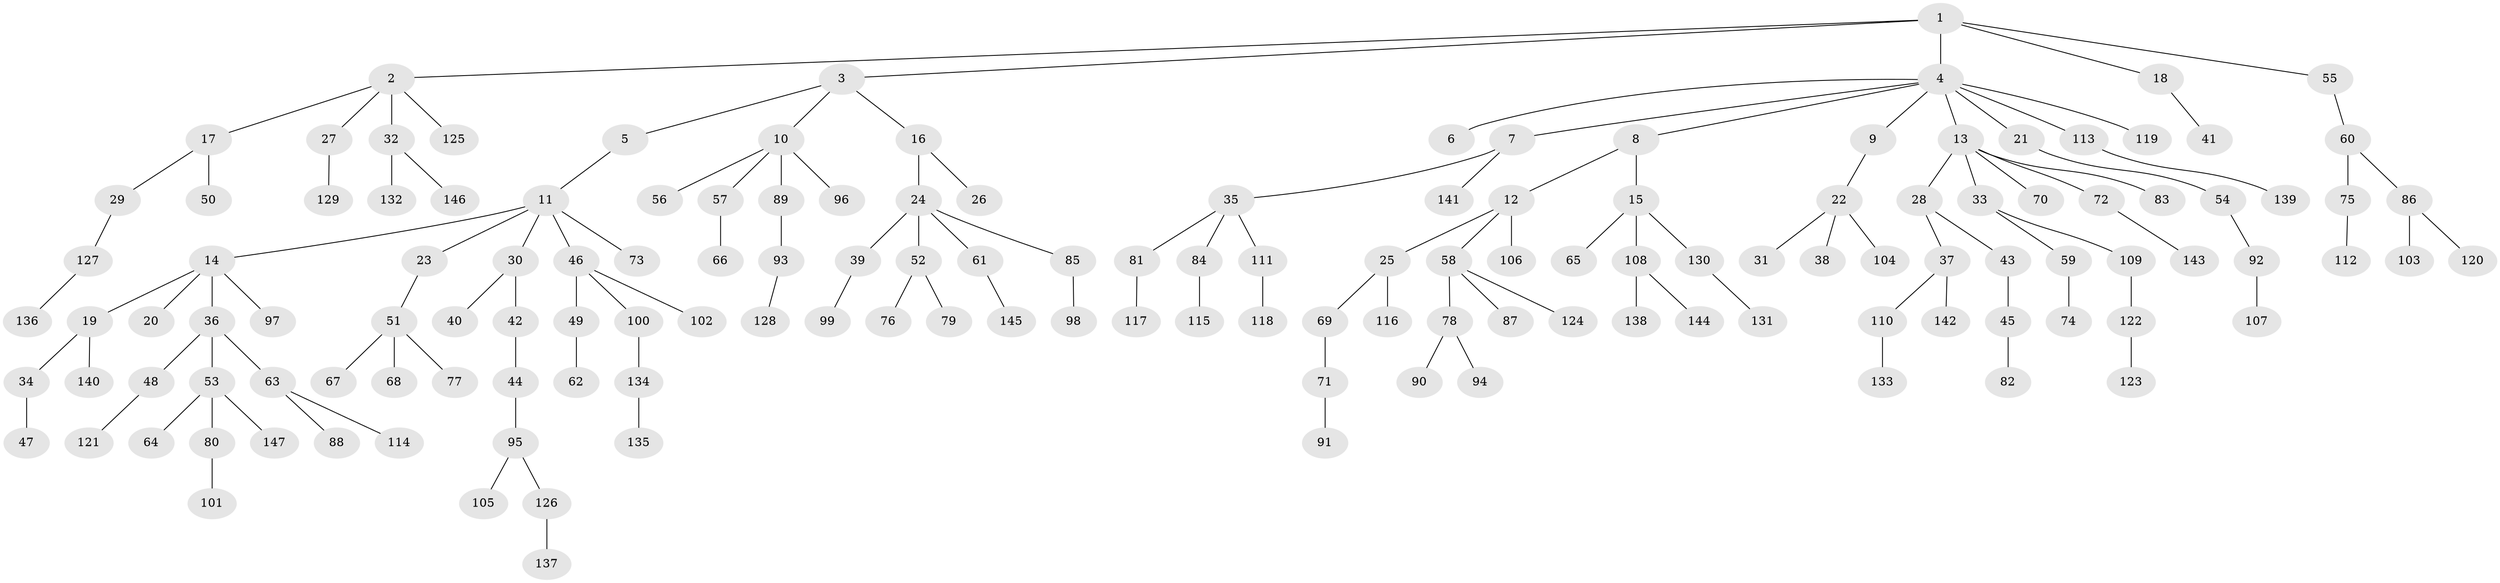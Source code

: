 // coarse degree distribution, {7: 0.0297029702970297, 5: 0.039603960396039604, 10: 0.009900990099009901, 2: 0.22772277227722773, 1: 0.5643564356435643, 4: 0.039603960396039604, 6: 0.009900990099009901, 3: 0.07920792079207921}
// Generated by graph-tools (version 1.1) at 2025/42/03/06/25 10:42:05]
// undirected, 147 vertices, 146 edges
graph export_dot {
graph [start="1"]
  node [color=gray90,style=filled];
  1;
  2;
  3;
  4;
  5;
  6;
  7;
  8;
  9;
  10;
  11;
  12;
  13;
  14;
  15;
  16;
  17;
  18;
  19;
  20;
  21;
  22;
  23;
  24;
  25;
  26;
  27;
  28;
  29;
  30;
  31;
  32;
  33;
  34;
  35;
  36;
  37;
  38;
  39;
  40;
  41;
  42;
  43;
  44;
  45;
  46;
  47;
  48;
  49;
  50;
  51;
  52;
  53;
  54;
  55;
  56;
  57;
  58;
  59;
  60;
  61;
  62;
  63;
  64;
  65;
  66;
  67;
  68;
  69;
  70;
  71;
  72;
  73;
  74;
  75;
  76;
  77;
  78;
  79;
  80;
  81;
  82;
  83;
  84;
  85;
  86;
  87;
  88;
  89;
  90;
  91;
  92;
  93;
  94;
  95;
  96;
  97;
  98;
  99;
  100;
  101;
  102;
  103;
  104;
  105;
  106;
  107;
  108;
  109;
  110;
  111;
  112;
  113;
  114;
  115;
  116;
  117;
  118;
  119;
  120;
  121;
  122;
  123;
  124;
  125;
  126;
  127;
  128;
  129;
  130;
  131;
  132;
  133;
  134;
  135;
  136;
  137;
  138;
  139;
  140;
  141;
  142;
  143;
  144;
  145;
  146;
  147;
  1 -- 2;
  1 -- 3;
  1 -- 4;
  1 -- 18;
  1 -- 55;
  2 -- 17;
  2 -- 27;
  2 -- 32;
  2 -- 125;
  3 -- 5;
  3 -- 10;
  3 -- 16;
  4 -- 6;
  4 -- 7;
  4 -- 8;
  4 -- 9;
  4 -- 13;
  4 -- 21;
  4 -- 113;
  4 -- 119;
  5 -- 11;
  7 -- 35;
  7 -- 141;
  8 -- 12;
  8 -- 15;
  9 -- 22;
  10 -- 56;
  10 -- 57;
  10 -- 89;
  10 -- 96;
  11 -- 14;
  11 -- 23;
  11 -- 30;
  11 -- 46;
  11 -- 73;
  12 -- 25;
  12 -- 58;
  12 -- 106;
  13 -- 28;
  13 -- 33;
  13 -- 70;
  13 -- 72;
  13 -- 83;
  14 -- 19;
  14 -- 20;
  14 -- 36;
  14 -- 97;
  15 -- 65;
  15 -- 108;
  15 -- 130;
  16 -- 24;
  16 -- 26;
  17 -- 29;
  17 -- 50;
  18 -- 41;
  19 -- 34;
  19 -- 140;
  21 -- 54;
  22 -- 31;
  22 -- 38;
  22 -- 104;
  23 -- 51;
  24 -- 39;
  24 -- 52;
  24 -- 61;
  24 -- 85;
  25 -- 69;
  25 -- 116;
  27 -- 129;
  28 -- 37;
  28 -- 43;
  29 -- 127;
  30 -- 40;
  30 -- 42;
  32 -- 132;
  32 -- 146;
  33 -- 59;
  33 -- 109;
  34 -- 47;
  35 -- 81;
  35 -- 84;
  35 -- 111;
  36 -- 48;
  36 -- 53;
  36 -- 63;
  37 -- 110;
  37 -- 142;
  39 -- 99;
  42 -- 44;
  43 -- 45;
  44 -- 95;
  45 -- 82;
  46 -- 49;
  46 -- 100;
  46 -- 102;
  48 -- 121;
  49 -- 62;
  51 -- 67;
  51 -- 68;
  51 -- 77;
  52 -- 76;
  52 -- 79;
  53 -- 64;
  53 -- 80;
  53 -- 147;
  54 -- 92;
  55 -- 60;
  57 -- 66;
  58 -- 78;
  58 -- 87;
  58 -- 124;
  59 -- 74;
  60 -- 75;
  60 -- 86;
  61 -- 145;
  63 -- 88;
  63 -- 114;
  69 -- 71;
  71 -- 91;
  72 -- 143;
  75 -- 112;
  78 -- 90;
  78 -- 94;
  80 -- 101;
  81 -- 117;
  84 -- 115;
  85 -- 98;
  86 -- 103;
  86 -- 120;
  89 -- 93;
  92 -- 107;
  93 -- 128;
  95 -- 105;
  95 -- 126;
  100 -- 134;
  108 -- 138;
  108 -- 144;
  109 -- 122;
  110 -- 133;
  111 -- 118;
  113 -- 139;
  122 -- 123;
  126 -- 137;
  127 -- 136;
  130 -- 131;
  134 -- 135;
}
